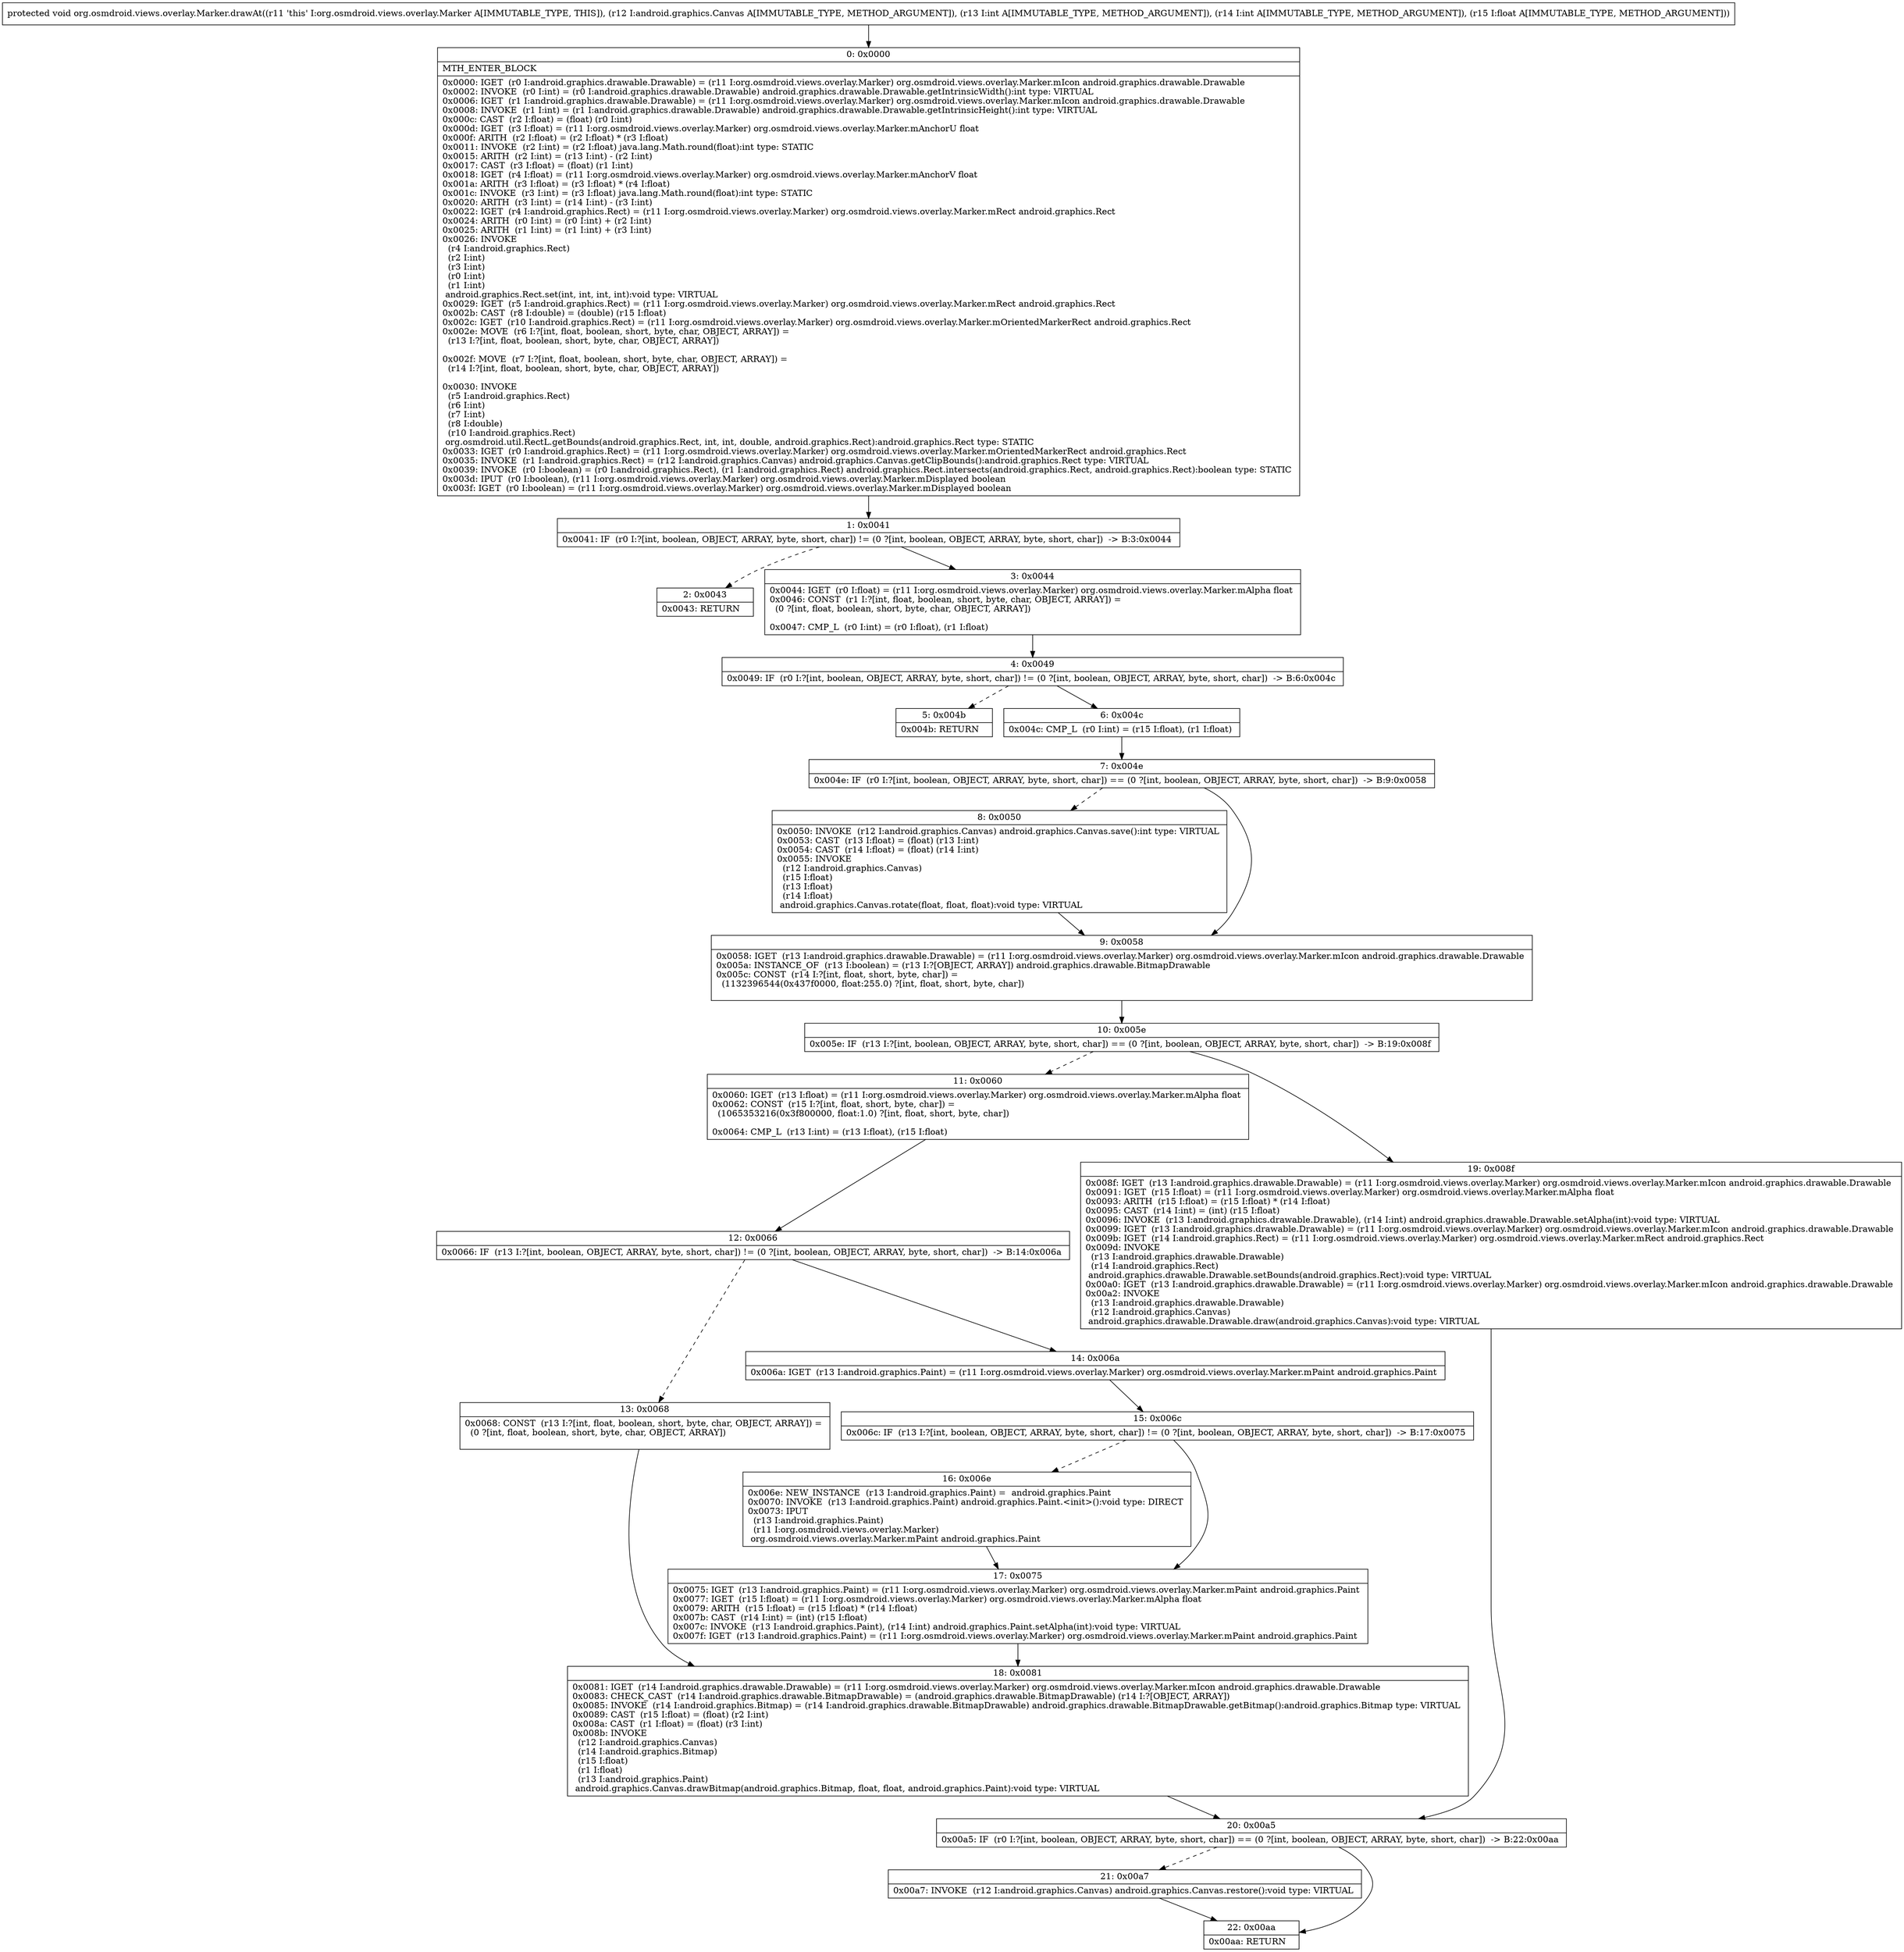 digraph "CFG fororg.osmdroid.views.overlay.Marker.drawAt(Landroid\/graphics\/Canvas;IIF)V" {
Node_0 [shape=record,label="{0\:\ 0x0000|MTH_ENTER_BLOCK\l|0x0000: IGET  (r0 I:android.graphics.drawable.Drawable) = (r11 I:org.osmdroid.views.overlay.Marker) org.osmdroid.views.overlay.Marker.mIcon android.graphics.drawable.Drawable \l0x0002: INVOKE  (r0 I:int) = (r0 I:android.graphics.drawable.Drawable) android.graphics.drawable.Drawable.getIntrinsicWidth():int type: VIRTUAL \l0x0006: IGET  (r1 I:android.graphics.drawable.Drawable) = (r11 I:org.osmdroid.views.overlay.Marker) org.osmdroid.views.overlay.Marker.mIcon android.graphics.drawable.Drawable \l0x0008: INVOKE  (r1 I:int) = (r1 I:android.graphics.drawable.Drawable) android.graphics.drawable.Drawable.getIntrinsicHeight():int type: VIRTUAL \l0x000c: CAST  (r2 I:float) = (float) (r0 I:int) \l0x000d: IGET  (r3 I:float) = (r11 I:org.osmdroid.views.overlay.Marker) org.osmdroid.views.overlay.Marker.mAnchorU float \l0x000f: ARITH  (r2 I:float) = (r2 I:float) * (r3 I:float) \l0x0011: INVOKE  (r2 I:int) = (r2 I:float) java.lang.Math.round(float):int type: STATIC \l0x0015: ARITH  (r2 I:int) = (r13 I:int) \- (r2 I:int) \l0x0017: CAST  (r3 I:float) = (float) (r1 I:int) \l0x0018: IGET  (r4 I:float) = (r11 I:org.osmdroid.views.overlay.Marker) org.osmdroid.views.overlay.Marker.mAnchorV float \l0x001a: ARITH  (r3 I:float) = (r3 I:float) * (r4 I:float) \l0x001c: INVOKE  (r3 I:int) = (r3 I:float) java.lang.Math.round(float):int type: STATIC \l0x0020: ARITH  (r3 I:int) = (r14 I:int) \- (r3 I:int) \l0x0022: IGET  (r4 I:android.graphics.Rect) = (r11 I:org.osmdroid.views.overlay.Marker) org.osmdroid.views.overlay.Marker.mRect android.graphics.Rect \l0x0024: ARITH  (r0 I:int) = (r0 I:int) + (r2 I:int) \l0x0025: ARITH  (r1 I:int) = (r1 I:int) + (r3 I:int) \l0x0026: INVOKE  \l  (r4 I:android.graphics.Rect)\l  (r2 I:int)\l  (r3 I:int)\l  (r0 I:int)\l  (r1 I:int)\l android.graphics.Rect.set(int, int, int, int):void type: VIRTUAL \l0x0029: IGET  (r5 I:android.graphics.Rect) = (r11 I:org.osmdroid.views.overlay.Marker) org.osmdroid.views.overlay.Marker.mRect android.graphics.Rect \l0x002b: CAST  (r8 I:double) = (double) (r15 I:float) \l0x002c: IGET  (r10 I:android.graphics.Rect) = (r11 I:org.osmdroid.views.overlay.Marker) org.osmdroid.views.overlay.Marker.mOrientedMarkerRect android.graphics.Rect \l0x002e: MOVE  (r6 I:?[int, float, boolean, short, byte, char, OBJECT, ARRAY]) = \l  (r13 I:?[int, float, boolean, short, byte, char, OBJECT, ARRAY])\l \l0x002f: MOVE  (r7 I:?[int, float, boolean, short, byte, char, OBJECT, ARRAY]) = \l  (r14 I:?[int, float, boolean, short, byte, char, OBJECT, ARRAY])\l \l0x0030: INVOKE  \l  (r5 I:android.graphics.Rect)\l  (r6 I:int)\l  (r7 I:int)\l  (r8 I:double)\l  (r10 I:android.graphics.Rect)\l org.osmdroid.util.RectL.getBounds(android.graphics.Rect, int, int, double, android.graphics.Rect):android.graphics.Rect type: STATIC \l0x0033: IGET  (r0 I:android.graphics.Rect) = (r11 I:org.osmdroid.views.overlay.Marker) org.osmdroid.views.overlay.Marker.mOrientedMarkerRect android.graphics.Rect \l0x0035: INVOKE  (r1 I:android.graphics.Rect) = (r12 I:android.graphics.Canvas) android.graphics.Canvas.getClipBounds():android.graphics.Rect type: VIRTUAL \l0x0039: INVOKE  (r0 I:boolean) = (r0 I:android.graphics.Rect), (r1 I:android.graphics.Rect) android.graphics.Rect.intersects(android.graphics.Rect, android.graphics.Rect):boolean type: STATIC \l0x003d: IPUT  (r0 I:boolean), (r11 I:org.osmdroid.views.overlay.Marker) org.osmdroid.views.overlay.Marker.mDisplayed boolean \l0x003f: IGET  (r0 I:boolean) = (r11 I:org.osmdroid.views.overlay.Marker) org.osmdroid.views.overlay.Marker.mDisplayed boolean \l}"];
Node_1 [shape=record,label="{1\:\ 0x0041|0x0041: IF  (r0 I:?[int, boolean, OBJECT, ARRAY, byte, short, char]) != (0 ?[int, boolean, OBJECT, ARRAY, byte, short, char])  \-\> B:3:0x0044 \l}"];
Node_2 [shape=record,label="{2\:\ 0x0043|0x0043: RETURN   \l}"];
Node_3 [shape=record,label="{3\:\ 0x0044|0x0044: IGET  (r0 I:float) = (r11 I:org.osmdroid.views.overlay.Marker) org.osmdroid.views.overlay.Marker.mAlpha float \l0x0046: CONST  (r1 I:?[int, float, boolean, short, byte, char, OBJECT, ARRAY]) = \l  (0 ?[int, float, boolean, short, byte, char, OBJECT, ARRAY])\l \l0x0047: CMP_L  (r0 I:int) = (r0 I:float), (r1 I:float) \l}"];
Node_4 [shape=record,label="{4\:\ 0x0049|0x0049: IF  (r0 I:?[int, boolean, OBJECT, ARRAY, byte, short, char]) != (0 ?[int, boolean, OBJECT, ARRAY, byte, short, char])  \-\> B:6:0x004c \l}"];
Node_5 [shape=record,label="{5\:\ 0x004b|0x004b: RETURN   \l}"];
Node_6 [shape=record,label="{6\:\ 0x004c|0x004c: CMP_L  (r0 I:int) = (r15 I:float), (r1 I:float) \l}"];
Node_7 [shape=record,label="{7\:\ 0x004e|0x004e: IF  (r0 I:?[int, boolean, OBJECT, ARRAY, byte, short, char]) == (0 ?[int, boolean, OBJECT, ARRAY, byte, short, char])  \-\> B:9:0x0058 \l}"];
Node_8 [shape=record,label="{8\:\ 0x0050|0x0050: INVOKE  (r12 I:android.graphics.Canvas) android.graphics.Canvas.save():int type: VIRTUAL \l0x0053: CAST  (r13 I:float) = (float) (r13 I:int) \l0x0054: CAST  (r14 I:float) = (float) (r14 I:int) \l0x0055: INVOKE  \l  (r12 I:android.graphics.Canvas)\l  (r15 I:float)\l  (r13 I:float)\l  (r14 I:float)\l android.graphics.Canvas.rotate(float, float, float):void type: VIRTUAL \l}"];
Node_9 [shape=record,label="{9\:\ 0x0058|0x0058: IGET  (r13 I:android.graphics.drawable.Drawable) = (r11 I:org.osmdroid.views.overlay.Marker) org.osmdroid.views.overlay.Marker.mIcon android.graphics.drawable.Drawable \l0x005a: INSTANCE_OF  (r13 I:boolean) = (r13 I:?[OBJECT, ARRAY]) android.graphics.drawable.BitmapDrawable \l0x005c: CONST  (r14 I:?[int, float, short, byte, char]) = \l  (1132396544(0x437f0000, float:255.0) ?[int, float, short, byte, char])\l \l}"];
Node_10 [shape=record,label="{10\:\ 0x005e|0x005e: IF  (r13 I:?[int, boolean, OBJECT, ARRAY, byte, short, char]) == (0 ?[int, boolean, OBJECT, ARRAY, byte, short, char])  \-\> B:19:0x008f \l}"];
Node_11 [shape=record,label="{11\:\ 0x0060|0x0060: IGET  (r13 I:float) = (r11 I:org.osmdroid.views.overlay.Marker) org.osmdroid.views.overlay.Marker.mAlpha float \l0x0062: CONST  (r15 I:?[int, float, short, byte, char]) = \l  (1065353216(0x3f800000, float:1.0) ?[int, float, short, byte, char])\l \l0x0064: CMP_L  (r13 I:int) = (r13 I:float), (r15 I:float) \l}"];
Node_12 [shape=record,label="{12\:\ 0x0066|0x0066: IF  (r13 I:?[int, boolean, OBJECT, ARRAY, byte, short, char]) != (0 ?[int, boolean, OBJECT, ARRAY, byte, short, char])  \-\> B:14:0x006a \l}"];
Node_13 [shape=record,label="{13\:\ 0x0068|0x0068: CONST  (r13 I:?[int, float, boolean, short, byte, char, OBJECT, ARRAY]) = \l  (0 ?[int, float, boolean, short, byte, char, OBJECT, ARRAY])\l \l}"];
Node_14 [shape=record,label="{14\:\ 0x006a|0x006a: IGET  (r13 I:android.graphics.Paint) = (r11 I:org.osmdroid.views.overlay.Marker) org.osmdroid.views.overlay.Marker.mPaint android.graphics.Paint \l}"];
Node_15 [shape=record,label="{15\:\ 0x006c|0x006c: IF  (r13 I:?[int, boolean, OBJECT, ARRAY, byte, short, char]) != (0 ?[int, boolean, OBJECT, ARRAY, byte, short, char])  \-\> B:17:0x0075 \l}"];
Node_16 [shape=record,label="{16\:\ 0x006e|0x006e: NEW_INSTANCE  (r13 I:android.graphics.Paint) =  android.graphics.Paint \l0x0070: INVOKE  (r13 I:android.graphics.Paint) android.graphics.Paint.\<init\>():void type: DIRECT \l0x0073: IPUT  \l  (r13 I:android.graphics.Paint)\l  (r11 I:org.osmdroid.views.overlay.Marker)\l org.osmdroid.views.overlay.Marker.mPaint android.graphics.Paint \l}"];
Node_17 [shape=record,label="{17\:\ 0x0075|0x0075: IGET  (r13 I:android.graphics.Paint) = (r11 I:org.osmdroid.views.overlay.Marker) org.osmdroid.views.overlay.Marker.mPaint android.graphics.Paint \l0x0077: IGET  (r15 I:float) = (r11 I:org.osmdroid.views.overlay.Marker) org.osmdroid.views.overlay.Marker.mAlpha float \l0x0079: ARITH  (r15 I:float) = (r15 I:float) * (r14 I:float) \l0x007b: CAST  (r14 I:int) = (int) (r15 I:float) \l0x007c: INVOKE  (r13 I:android.graphics.Paint), (r14 I:int) android.graphics.Paint.setAlpha(int):void type: VIRTUAL \l0x007f: IGET  (r13 I:android.graphics.Paint) = (r11 I:org.osmdroid.views.overlay.Marker) org.osmdroid.views.overlay.Marker.mPaint android.graphics.Paint \l}"];
Node_18 [shape=record,label="{18\:\ 0x0081|0x0081: IGET  (r14 I:android.graphics.drawable.Drawable) = (r11 I:org.osmdroid.views.overlay.Marker) org.osmdroid.views.overlay.Marker.mIcon android.graphics.drawable.Drawable \l0x0083: CHECK_CAST  (r14 I:android.graphics.drawable.BitmapDrawable) = (android.graphics.drawable.BitmapDrawable) (r14 I:?[OBJECT, ARRAY]) \l0x0085: INVOKE  (r14 I:android.graphics.Bitmap) = (r14 I:android.graphics.drawable.BitmapDrawable) android.graphics.drawable.BitmapDrawable.getBitmap():android.graphics.Bitmap type: VIRTUAL \l0x0089: CAST  (r15 I:float) = (float) (r2 I:int) \l0x008a: CAST  (r1 I:float) = (float) (r3 I:int) \l0x008b: INVOKE  \l  (r12 I:android.graphics.Canvas)\l  (r14 I:android.graphics.Bitmap)\l  (r15 I:float)\l  (r1 I:float)\l  (r13 I:android.graphics.Paint)\l android.graphics.Canvas.drawBitmap(android.graphics.Bitmap, float, float, android.graphics.Paint):void type: VIRTUAL \l}"];
Node_19 [shape=record,label="{19\:\ 0x008f|0x008f: IGET  (r13 I:android.graphics.drawable.Drawable) = (r11 I:org.osmdroid.views.overlay.Marker) org.osmdroid.views.overlay.Marker.mIcon android.graphics.drawable.Drawable \l0x0091: IGET  (r15 I:float) = (r11 I:org.osmdroid.views.overlay.Marker) org.osmdroid.views.overlay.Marker.mAlpha float \l0x0093: ARITH  (r15 I:float) = (r15 I:float) * (r14 I:float) \l0x0095: CAST  (r14 I:int) = (int) (r15 I:float) \l0x0096: INVOKE  (r13 I:android.graphics.drawable.Drawable), (r14 I:int) android.graphics.drawable.Drawable.setAlpha(int):void type: VIRTUAL \l0x0099: IGET  (r13 I:android.graphics.drawable.Drawable) = (r11 I:org.osmdroid.views.overlay.Marker) org.osmdroid.views.overlay.Marker.mIcon android.graphics.drawable.Drawable \l0x009b: IGET  (r14 I:android.graphics.Rect) = (r11 I:org.osmdroid.views.overlay.Marker) org.osmdroid.views.overlay.Marker.mRect android.graphics.Rect \l0x009d: INVOKE  \l  (r13 I:android.graphics.drawable.Drawable)\l  (r14 I:android.graphics.Rect)\l android.graphics.drawable.Drawable.setBounds(android.graphics.Rect):void type: VIRTUAL \l0x00a0: IGET  (r13 I:android.graphics.drawable.Drawable) = (r11 I:org.osmdroid.views.overlay.Marker) org.osmdroid.views.overlay.Marker.mIcon android.graphics.drawable.Drawable \l0x00a2: INVOKE  \l  (r13 I:android.graphics.drawable.Drawable)\l  (r12 I:android.graphics.Canvas)\l android.graphics.drawable.Drawable.draw(android.graphics.Canvas):void type: VIRTUAL \l}"];
Node_20 [shape=record,label="{20\:\ 0x00a5|0x00a5: IF  (r0 I:?[int, boolean, OBJECT, ARRAY, byte, short, char]) == (0 ?[int, boolean, OBJECT, ARRAY, byte, short, char])  \-\> B:22:0x00aa \l}"];
Node_21 [shape=record,label="{21\:\ 0x00a7|0x00a7: INVOKE  (r12 I:android.graphics.Canvas) android.graphics.Canvas.restore():void type: VIRTUAL \l}"];
Node_22 [shape=record,label="{22\:\ 0x00aa|0x00aa: RETURN   \l}"];
MethodNode[shape=record,label="{protected void org.osmdroid.views.overlay.Marker.drawAt((r11 'this' I:org.osmdroid.views.overlay.Marker A[IMMUTABLE_TYPE, THIS]), (r12 I:android.graphics.Canvas A[IMMUTABLE_TYPE, METHOD_ARGUMENT]), (r13 I:int A[IMMUTABLE_TYPE, METHOD_ARGUMENT]), (r14 I:int A[IMMUTABLE_TYPE, METHOD_ARGUMENT]), (r15 I:float A[IMMUTABLE_TYPE, METHOD_ARGUMENT])) }"];
MethodNode -> Node_0;
Node_0 -> Node_1;
Node_1 -> Node_2[style=dashed];
Node_1 -> Node_3;
Node_3 -> Node_4;
Node_4 -> Node_5[style=dashed];
Node_4 -> Node_6;
Node_6 -> Node_7;
Node_7 -> Node_8[style=dashed];
Node_7 -> Node_9;
Node_8 -> Node_9;
Node_9 -> Node_10;
Node_10 -> Node_11[style=dashed];
Node_10 -> Node_19;
Node_11 -> Node_12;
Node_12 -> Node_13[style=dashed];
Node_12 -> Node_14;
Node_13 -> Node_18;
Node_14 -> Node_15;
Node_15 -> Node_16[style=dashed];
Node_15 -> Node_17;
Node_16 -> Node_17;
Node_17 -> Node_18;
Node_18 -> Node_20;
Node_19 -> Node_20;
Node_20 -> Node_21[style=dashed];
Node_20 -> Node_22;
Node_21 -> Node_22;
}

